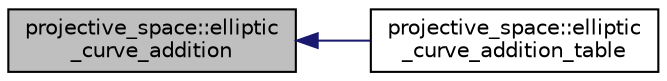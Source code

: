 digraph "projective_space::elliptic_curve_addition"
{
  edge [fontname="Helvetica",fontsize="10",labelfontname="Helvetica",labelfontsize="10"];
  node [fontname="Helvetica",fontsize="10",shape=record];
  rankdir="LR";
  Node1053 [label="projective_space::elliptic\l_curve_addition",height=0.2,width=0.4,color="black", fillcolor="grey75", style="filled", fontcolor="black"];
  Node1053 -> Node1054 [dir="back",color="midnightblue",fontsize="10",style="solid",fontname="Helvetica"];
  Node1054 [label="projective_space::elliptic\l_curve_addition_table",height=0.2,width=0.4,color="black", fillcolor="white", style="filled",URL="$d2/d17/classprojective__space.html#adb3ed668723c9509c7033fdf92a5831b"];
}
